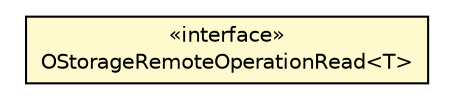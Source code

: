 #!/usr/local/bin/dot
#
# Class diagram 
# Generated by UMLGraph version R5_6-24-gf6e263 (http://www.umlgraph.org/)
#

digraph G {
	edge [fontname="Helvetica",fontsize=10,labelfontname="Helvetica",labelfontsize=10];
	node [fontname="Helvetica",fontsize=10,shape=plaintext];
	nodesep=0.25;
	ranksep=0.5;
	// com.orientechnologies.orient.client.remote.OStorageRemoteOperationRead<T>
	c4053582 [label=<<table title="com.orientechnologies.orient.client.remote.OStorageRemoteOperationRead" border="0" cellborder="1" cellspacing="0" cellpadding="2" port="p" bgcolor="lemonChiffon" href="./OStorageRemoteOperationRead.html">
		<tr><td><table border="0" cellspacing="0" cellpadding="1">
<tr><td align="center" balign="center"> &#171;interface&#187; </td></tr>
<tr><td align="center" balign="center"> OStorageRemoteOperationRead&lt;T&gt; </td></tr>
		</table></td></tr>
		</table>>, URL="./OStorageRemoteOperationRead.html", fontname="Helvetica", fontcolor="black", fontsize=10.0];
}

